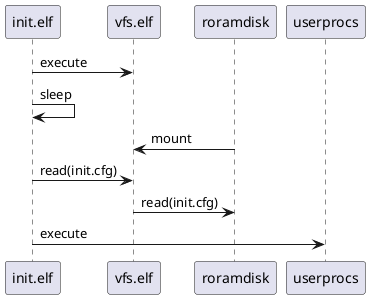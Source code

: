 @startuml
init.elf -> vfs.elf: execute
init.elf -> init.elf: sleep
roramdisk -> vfs.elf: mount
init.elf -> vfs.elf: read(init.cfg)
vfs.elf -> roramdisk: read(init.cfg)
init.elf -> userprocs: execute
@enduml
